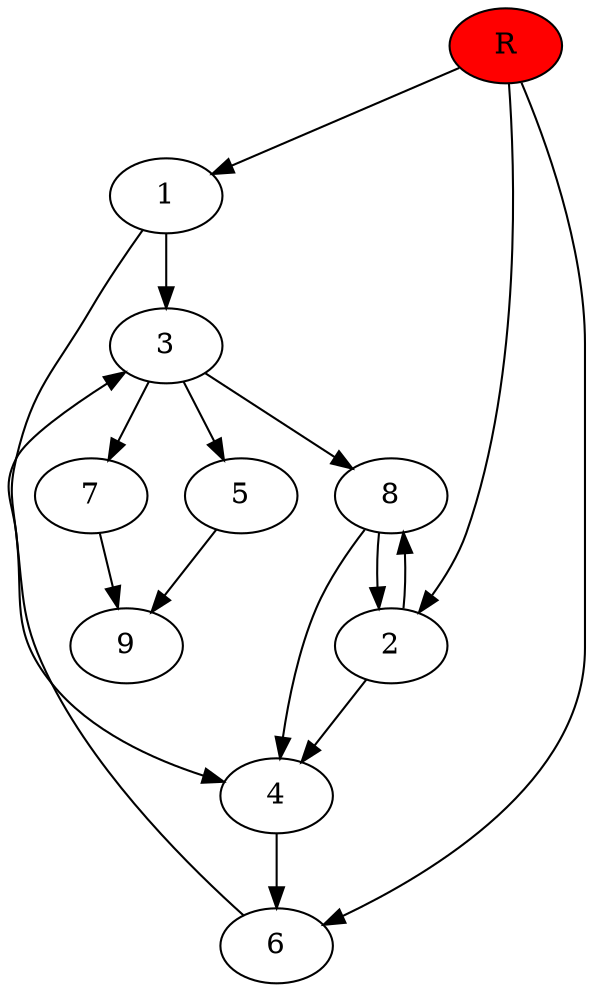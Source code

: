 digraph prb78882 {
	1
	2
	3
	4
	5
	6
	7
	8
	R [fillcolor="#ff0000" style=filled]
	1 -> 3
	1 -> 4
	2 -> 4
	2 -> 8
	3 -> 5
	3 -> 7
	3 -> 8
	4 -> 6
	5 -> 9
	6 -> 3
	7 -> 9
	8 -> 2
	8 -> 4
	R -> 1
	R -> 2
	R -> 6
}
